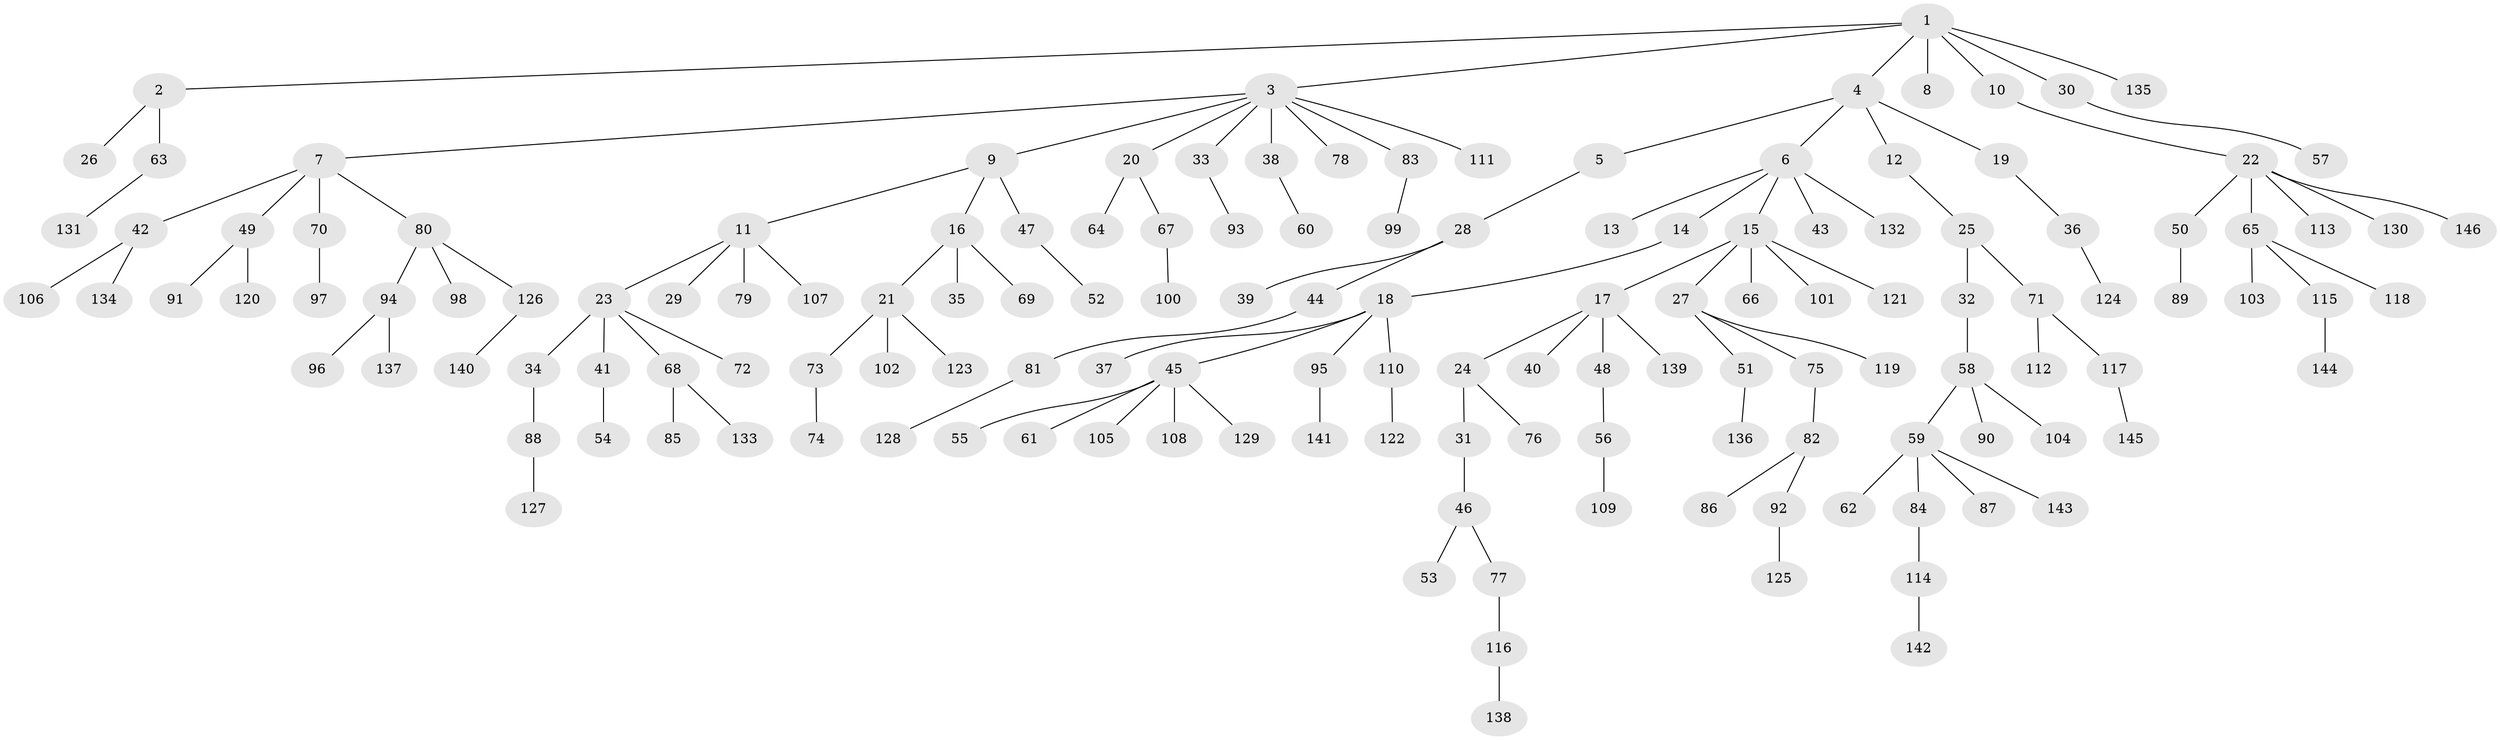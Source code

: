 // Generated by graph-tools (version 1.1) at 2025/50/03/09/25 03:50:20]
// undirected, 146 vertices, 145 edges
graph export_dot {
graph [start="1"]
  node [color=gray90,style=filled];
  1;
  2;
  3;
  4;
  5;
  6;
  7;
  8;
  9;
  10;
  11;
  12;
  13;
  14;
  15;
  16;
  17;
  18;
  19;
  20;
  21;
  22;
  23;
  24;
  25;
  26;
  27;
  28;
  29;
  30;
  31;
  32;
  33;
  34;
  35;
  36;
  37;
  38;
  39;
  40;
  41;
  42;
  43;
  44;
  45;
  46;
  47;
  48;
  49;
  50;
  51;
  52;
  53;
  54;
  55;
  56;
  57;
  58;
  59;
  60;
  61;
  62;
  63;
  64;
  65;
  66;
  67;
  68;
  69;
  70;
  71;
  72;
  73;
  74;
  75;
  76;
  77;
  78;
  79;
  80;
  81;
  82;
  83;
  84;
  85;
  86;
  87;
  88;
  89;
  90;
  91;
  92;
  93;
  94;
  95;
  96;
  97;
  98;
  99;
  100;
  101;
  102;
  103;
  104;
  105;
  106;
  107;
  108;
  109;
  110;
  111;
  112;
  113;
  114;
  115;
  116;
  117;
  118;
  119;
  120;
  121;
  122;
  123;
  124;
  125;
  126;
  127;
  128;
  129;
  130;
  131;
  132;
  133;
  134;
  135;
  136;
  137;
  138;
  139;
  140;
  141;
  142;
  143;
  144;
  145;
  146;
  1 -- 2;
  1 -- 3;
  1 -- 4;
  1 -- 8;
  1 -- 10;
  1 -- 30;
  1 -- 135;
  2 -- 26;
  2 -- 63;
  3 -- 7;
  3 -- 9;
  3 -- 20;
  3 -- 33;
  3 -- 38;
  3 -- 78;
  3 -- 83;
  3 -- 111;
  4 -- 5;
  4 -- 6;
  4 -- 12;
  4 -- 19;
  5 -- 28;
  6 -- 13;
  6 -- 14;
  6 -- 15;
  6 -- 43;
  6 -- 132;
  7 -- 42;
  7 -- 49;
  7 -- 70;
  7 -- 80;
  9 -- 11;
  9 -- 16;
  9 -- 47;
  10 -- 22;
  11 -- 23;
  11 -- 29;
  11 -- 79;
  11 -- 107;
  12 -- 25;
  14 -- 18;
  15 -- 17;
  15 -- 27;
  15 -- 66;
  15 -- 101;
  15 -- 121;
  16 -- 21;
  16 -- 35;
  16 -- 69;
  17 -- 24;
  17 -- 40;
  17 -- 48;
  17 -- 139;
  18 -- 37;
  18 -- 45;
  18 -- 95;
  18 -- 110;
  19 -- 36;
  20 -- 64;
  20 -- 67;
  21 -- 73;
  21 -- 102;
  21 -- 123;
  22 -- 50;
  22 -- 65;
  22 -- 113;
  22 -- 130;
  22 -- 146;
  23 -- 34;
  23 -- 41;
  23 -- 68;
  23 -- 72;
  24 -- 31;
  24 -- 76;
  25 -- 32;
  25 -- 71;
  27 -- 51;
  27 -- 75;
  27 -- 119;
  28 -- 39;
  28 -- 44;
  30 -- 57;
  31 -- 46;
  32 -- 58;
  33 -- 93;
  34 -- 88;
  36 -- 124;
  38 -- 60;
  41 -- 54;
  42 -- 106;
  42 -- 134;
  44 -- 81;
  45 -- 55;
  45 -- 61;
  45 -- 105;
  45 -- 108;
  45 -- 129;
  46 -- 53;
  46 -- 77;
  47 -- 52;
  48 -- 56;
  49 -- 91;
  49 -- 120;
  50 -- 89;
  51 -- 136;
  56 -- 109;
  58 -- 59;
  58 -- 90;
  58 -- 104;
  59 -- 62;
  59 -- 84;
  59 -- 87;
  59 -- 143;
  63 -- 131;
  65 -- 103;
  65 -- 115;
  65 -- 118;
  67 -- 100;
  68 -- 85;
  68 -- 133;
  70 -- 97;
  71 -- 112;
  71 -- 117;
  73 -- 74;
  75 -- 82;
  77 -- 116;
  80 -- 94;
  80 -- 98;
  80 -- 126;
  81 -- 128;
  82 -- 86;
  82 -- 92;
  83 -- 99;
  84 -- 114;
  88 -- 127;
  92 -- 125;
  94 -- 96;
  94 -- 137;
  95 -- 141;
  110 -- 122;
  114 -- 142;
  115 -- 144;
  116 -- 138;
  117 -- 145;
  126 -- 140;
}
